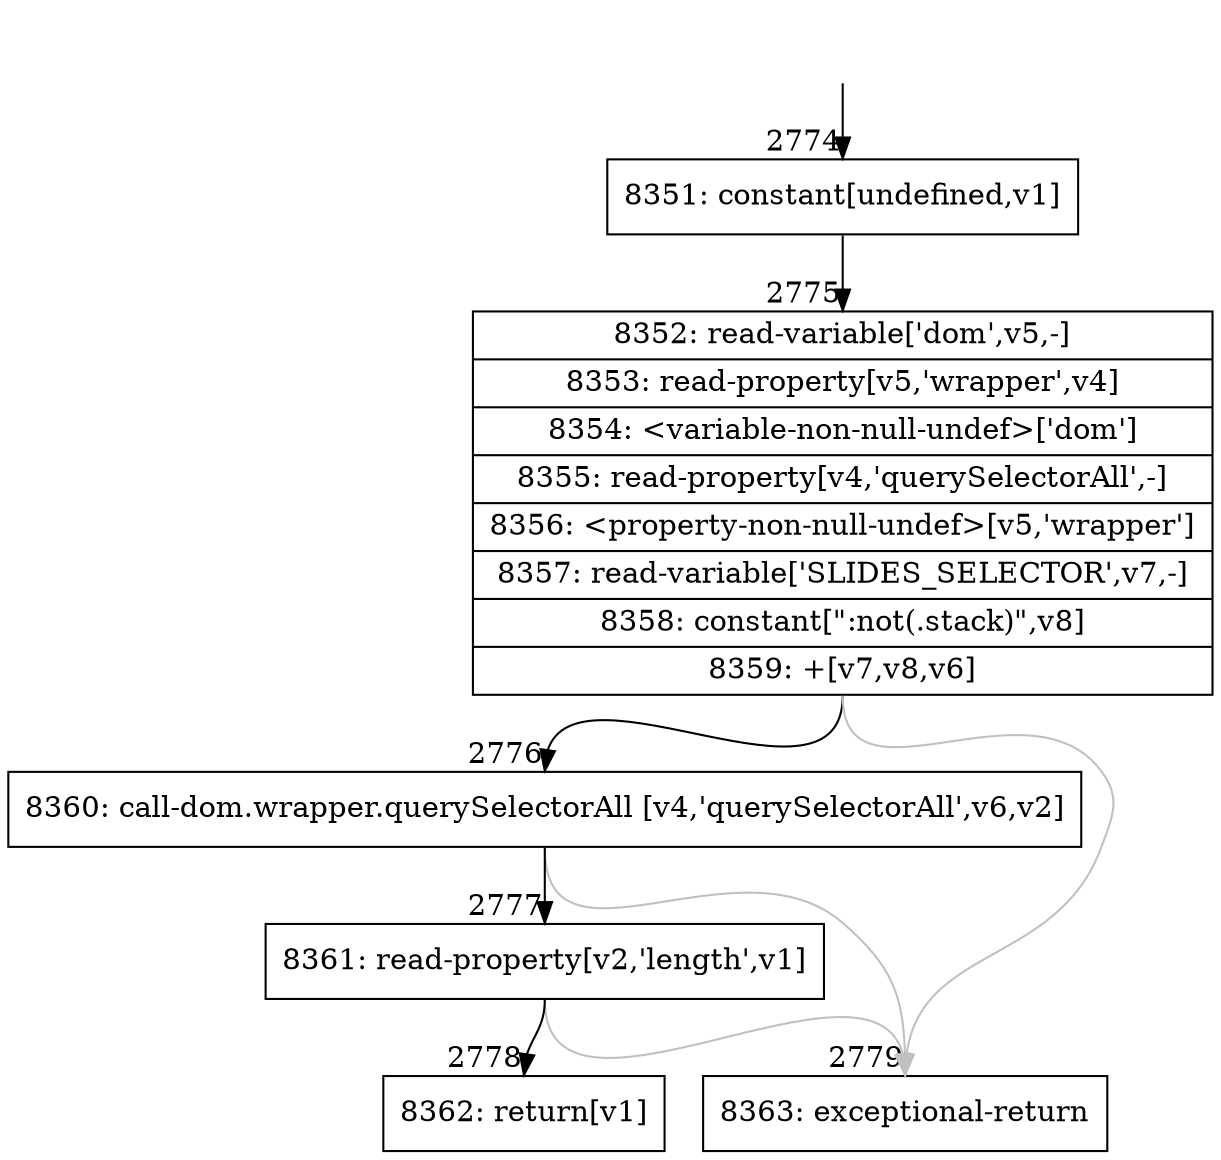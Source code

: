 digraph {
rankdir="TD"
BB_entry169[shape=none,label=""];
BB_entry169 -> BB2774 [tailport=s, headport=n, headlabel="    2774"]
BB2774 [shape=record label="{8351: constant[undefined,v1]}" ] 
BB2774 -> BB2775 [tailport=s, headport=n, headlabel="      2775"]
BB2775 [shape=record label="{8352: read-variable['dom',v5,-]|8353: read-property[v5,'wrapper',v4]|8354: \<variable-non-null-undef\>['dom']|8355: read-property[v4,'querySelectorAll',-]|8356: \<property-non-null-undef\>[v5,'wrapper']|8357: read-variable['SLIDES_SELECTOR',v7,-]|8358: constant[\":not(.stack)\",v8]|8359: +[v7,v8,v6]}" ] 
BB2775 -> BB2776 [tailport=s, headport=n, headlabel="      2776"]
BB2775 -> BB2779 [tailport=s, headport=n, color=gray, headlabel="      2779"]
BB2776 [shape=record label="{8360: call-dom.wrapper.querySelectorAll [v4,'querySelectorAll',v6,v2]}" ] 
BB2776 -> BB2777 [tailport=s, headport=n, headlabel="      2777"]
BB2776 -> BB2779 [tailport=s, headport=n, color=gray]
BB2777 [shape=record label="{8361: read-property[v2,'length',v1]}" ] 
BB2777 -> BB2778 [tailport=s, headport=n, headlabel="      2778"]
BB2777 -> BB2779 [tailport=s, headport=n, color=gray]
BB2778 [shape=record label="{8362: return[v1]}" ] 
BB2779 [shape=record label="{8363: exceptional-return}" ] 
//#$~ 3233
}
